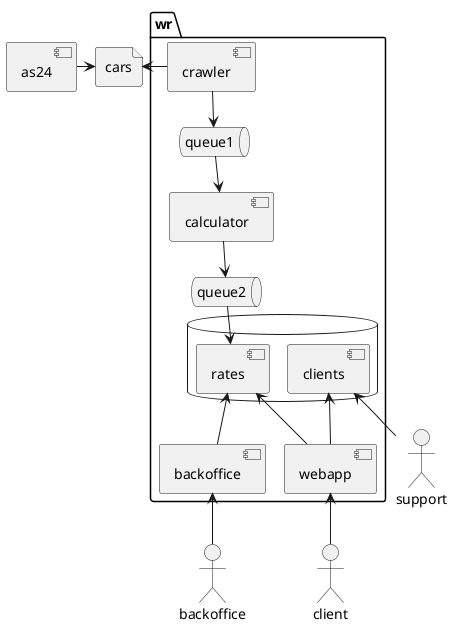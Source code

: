 @startuml
!pragma layout smetana
!pragma horizontalLineBetweenDifferentPackageAllowed

component "as24" as prov
file "cars" as file

prov -r-> file

folder "wr" {
    [crawler] as crawl
    queue queue1 as q1
    [calculator] as cal
    queue queue2 as q2
    
    database {
        [rates]
        [clients]
    }

    [webapp] as wa
    [backoffice] as bo
}

actor client
actor backoffice
actor support

file <-r- crawl
crawl -d-> q1
q1 -d-> cal
cal -d-> q2
q2 --> rates
rates <-- wa
clients <-- wa
wa <-- client
clients <-- support
rates <-- bo
bo <-- backoffice

@enduml
